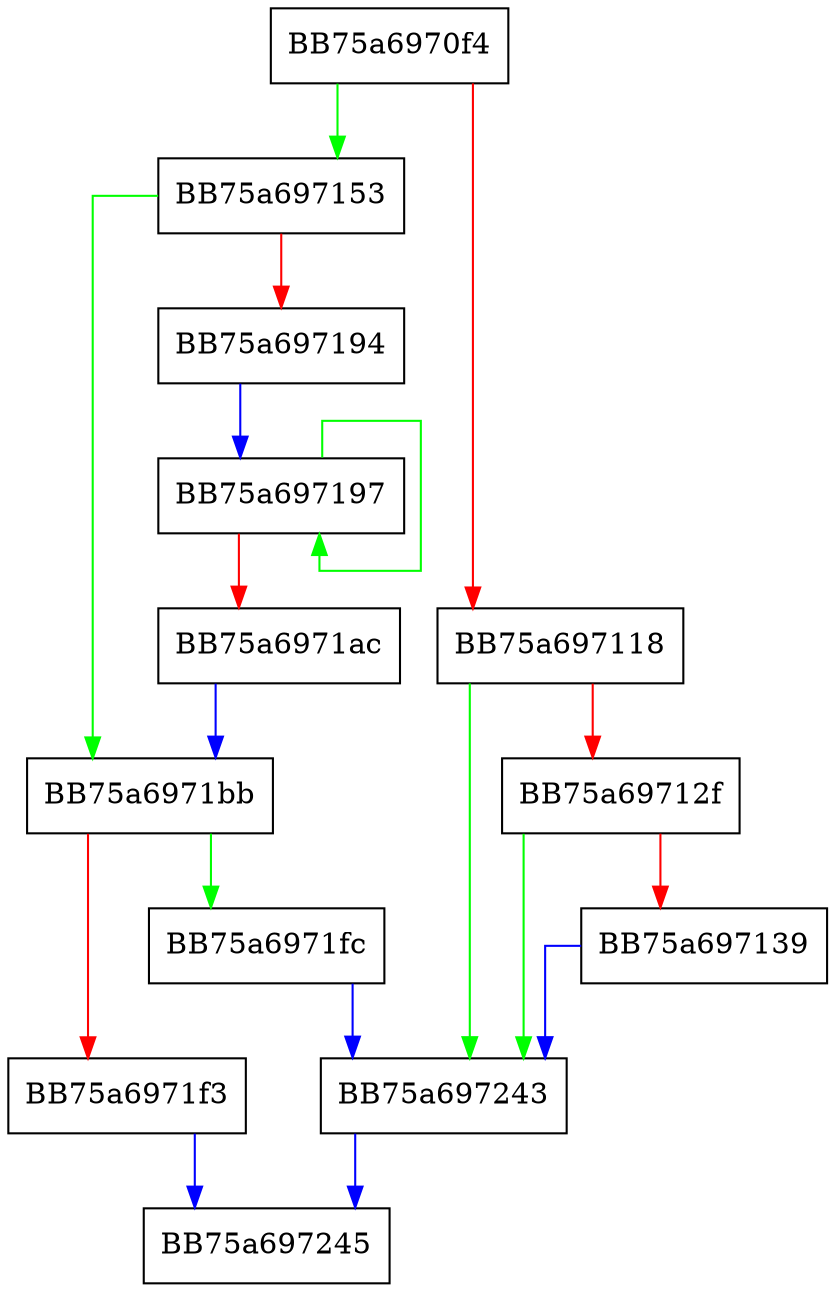 digraph IsSetWindowsHooksUsedByProcess {
  node [shape="box"];
  graph [splines=ortho];
  BB75a6970f4 -> BB75a697153 [color="green"];
  BB75a6970f4 -> BB75a697118 [color="red"];
  BB75a697118 -> BB75a697243 [color="green"];
  BB75a697118 -> BB75a69712f [color="red"];
  BB75a69712f -> BB75a697243 [color="green"];
  BB75a69712f -> BB75a697139 [color="red"];
  BB75a697139 -> BB75a697243 [color="blue"];
  BB75a697153 -> BB75a6971bb [color="green"];
  BB75a697153 -> BB75a697194 [color="red"];
  BB75a697194 -> BB75a697197 [color="blue"];
  BB75a697197 -> BB75a697197 [color="green"];
  BB75a697197 -> BB75a6971ac [color="red"];
  BB75a6971ac -> BB75a6971bb [color="blue"];
  BB75a6971bb -> BB75a6971fc [color="green"];
  BB75a6971bb -> BB75a6971f3 [color="red"];
  BB75a6971f3 -> BB75a697245 [color="blue"];
  BB75a6971fc -> BB75a697243 [color="blue"];
  BB75a697243 -> BB75a697245 [color="blue"];
}